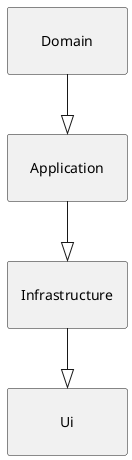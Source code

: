 @startuml

hide empty members
hide circle

skinparam minClassWidth 120


class \nDomain\n
class \nApplication\n
class \nInfrastructure\n
class \nUi\n

\nDomain\n --|> \nApplication\n
\nApplication\n --|> \nInfrastructure\n
\nInfrastructure\n --|> \nUi\n
@enduml
